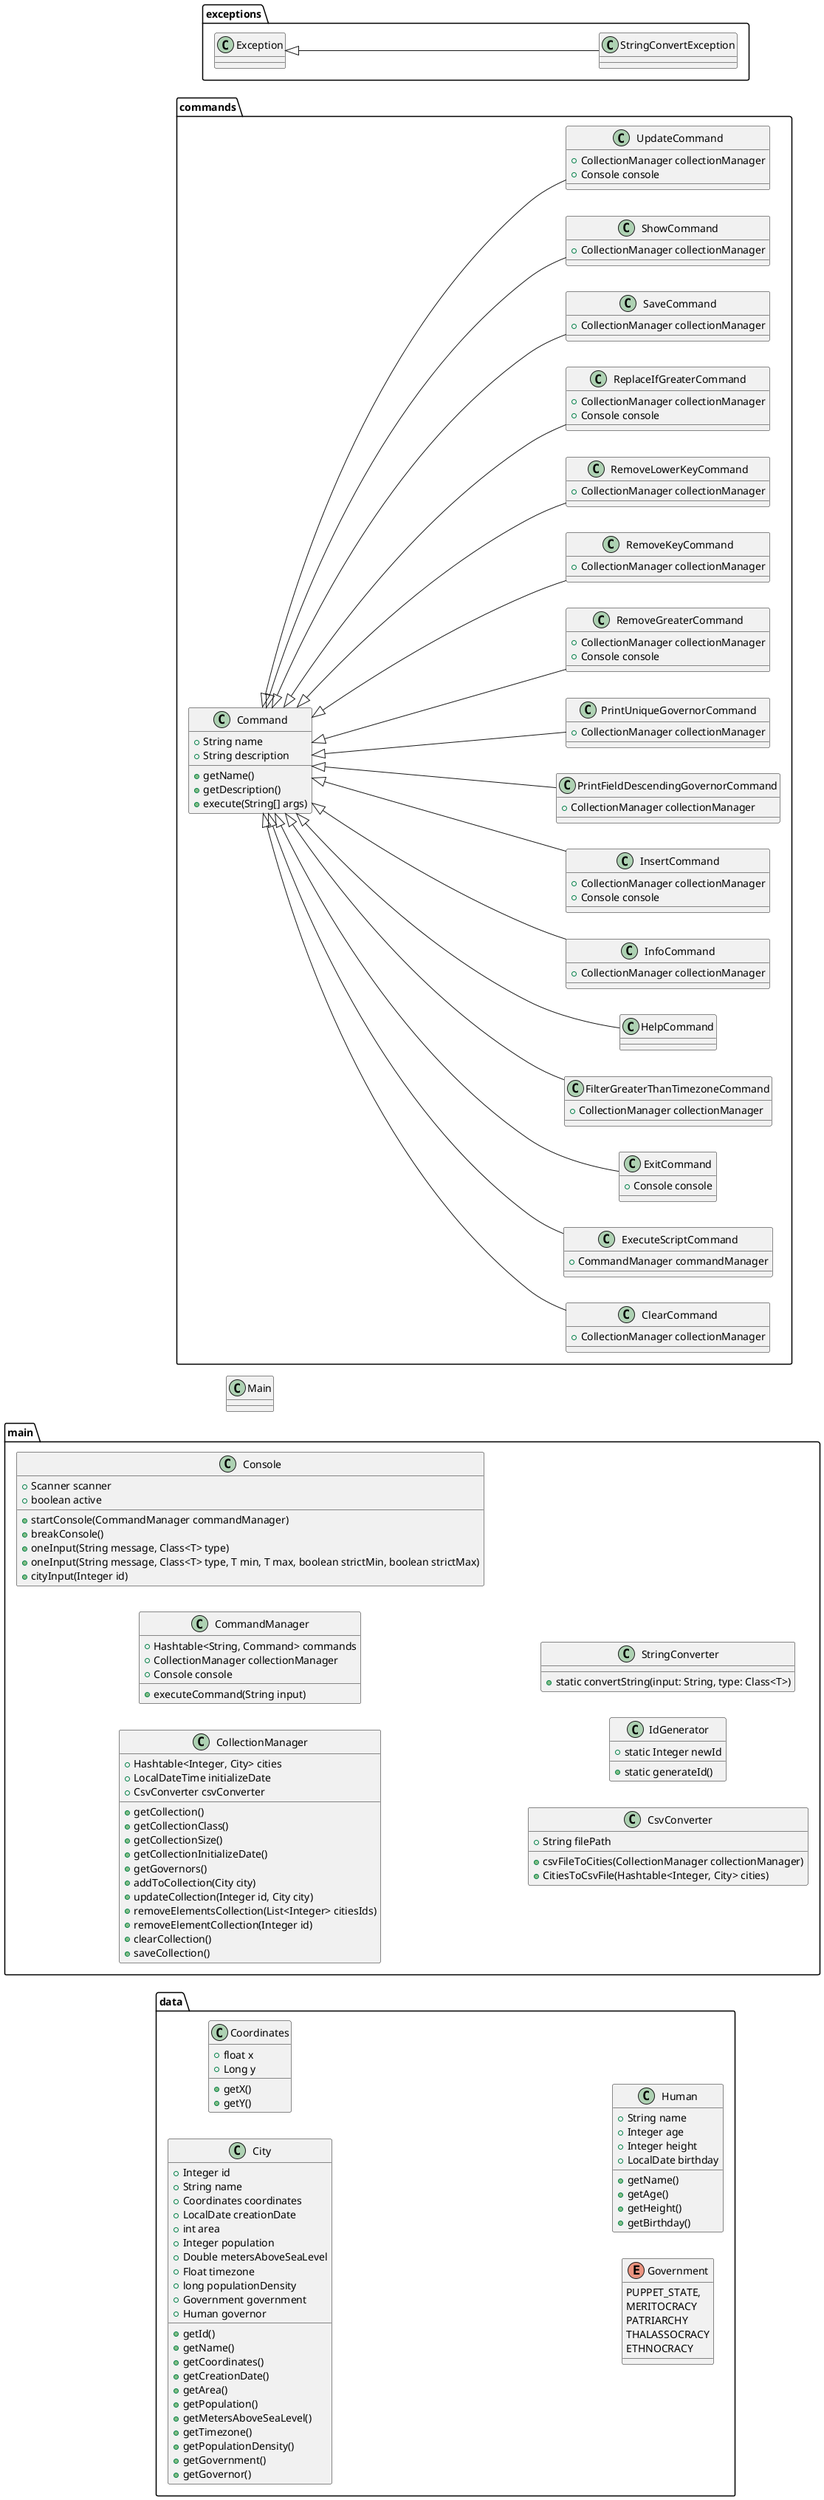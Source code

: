 @startuml
left to right direction

package commands {
    class Command {
        +String name
        +String description
        +getName()
        +getDescription()
        +execute(String[] args)
    }

    class ClearCommand extends Command {
        +CollectionManager collectionManager 
    }

    class ExecuteScriptCommand extends Command {
        +CommandManager commandManager 
    }

    class ExitCommand extends Command {
        +Console console 
    }

    class FilterGreaterThanTimezoneCommand extends Command {
        +CollectionManager collectionManager 
    }

    class HelpCommand extends Command {
    }

    class InfoCommand extends Command {
        +CollectionManager collectionManager 
    }

    class InsertCommand extends Command {
        +CollectionManager collectionManager 
        +Console console 
    }

    class PrintFieldDescendingGovernorCommand extends Command {
        +CollectionManager collectionManager 
    }

    class PrintUniqueGovernorCommand extends Command {
        +CollectionManager collectionManager 
    }

    class RemoveGreaterCommand extends Command {
        +CollectionManager collectionManager 
        +Console console 
    }

    class RemoveKeyCommand extends Command {
        +CollectionManager collectionManager 
    }

    class RemoveLowerKeyCommand extends Command {
        +CollectionManager collectionManager 
    }

    class ReplaceIfGreaterCommand extends Command {
        +CollectionManager collectionManager 
        +Console console 
    }

    class SaveCommand extends Command {
        +CollectionManager collectionManager 
    }

    class ShowCommand extends Command {
        +CollectionManager collectionManager 
    }

    class UpdateCommand extends Command {
        +CollectionManager collectionManager 
        +Console console 
    }
}

package data {
    class City {
        +Integer id
        +String name
        +Coordinates coordinates
        +LocalDate creationDate
        +int area
        +Integer population
        +Double metersAboveSeaLevel
        +Float timezone
        +long populationDensity
        +Government government
        +Human governor
        +getId()
        +getName()
        +getCoordinates()
        +getCreationDate()
        +getArea()
        +getPopulation()
        +getMetersAboveSeaLevel()
        +getTimezone()
        +getPopulationDensity()
        +getGovernment()
        +getGovernor()
    }

    class Coordinates {
        +float x
        +Long y
        +getX()
        +getY()
    }

    enum Government {
        PUPPET_STATE,
        MERITOCRACY
        PATRIARCHY
        THALASSOCRACY
        ETHNOCRACY
    }

    class Human {
        +String name
        +Integer age
        +Integer height
        +LocalDate birthday
        +getName()
        +getAge()
        +getHeight()
        +getBirthday()
    }
}

package exceptions {
    class StringConvertException extends Exception {
    }
}

package main {
    class CollectionManager {
        +Hashtable<Integer, City> cities
        +LocalDateTime initializeDate
        +CsvConverter csvConverter
        +getCollection()
        +getCollectionClass()
        +getCollectionSize()
        +getCollectionInitializeDate()
        +getGovernors()
        +addToCollection(City city)
        +updateCollection(Integer id, City city)
        +removeElementsCollection(List<Integer> citiesIds)
        +removeElementCollection(Integer id)
        +clearCollection()
        +saveCollection()
    }

    class CommandManager {
        +Hashtable<String, Command> commands
        +CollectionManager collectionManager
        +Console console
        +executeCommand(String input)
    }

    class Console {
        +Scanner scanner
        +boolean active
        +startConsole(CommandManager commandManager)
        +breakConsole()
        +oneInput(String message, Class<T> type)
        +oneInput(String message, Class<T> type, T min, T max, boolean strictMin, boolean strictMax)
        +cityInput(Integer id)
    }

    class CsvConverter {
        +String filePath
        +csvFileToCities(CollectionManager collectionManager)
        +CitiesToCsvFile(Hashtable<Integer, City> cities)
    }

    class IdGenerator {
        +static Integer newId
        +static generateId()
    }

    class StringConverter {
        +static convertString(input: String, type: Class<T>)
    }
}

class Main {
}
@enduml
